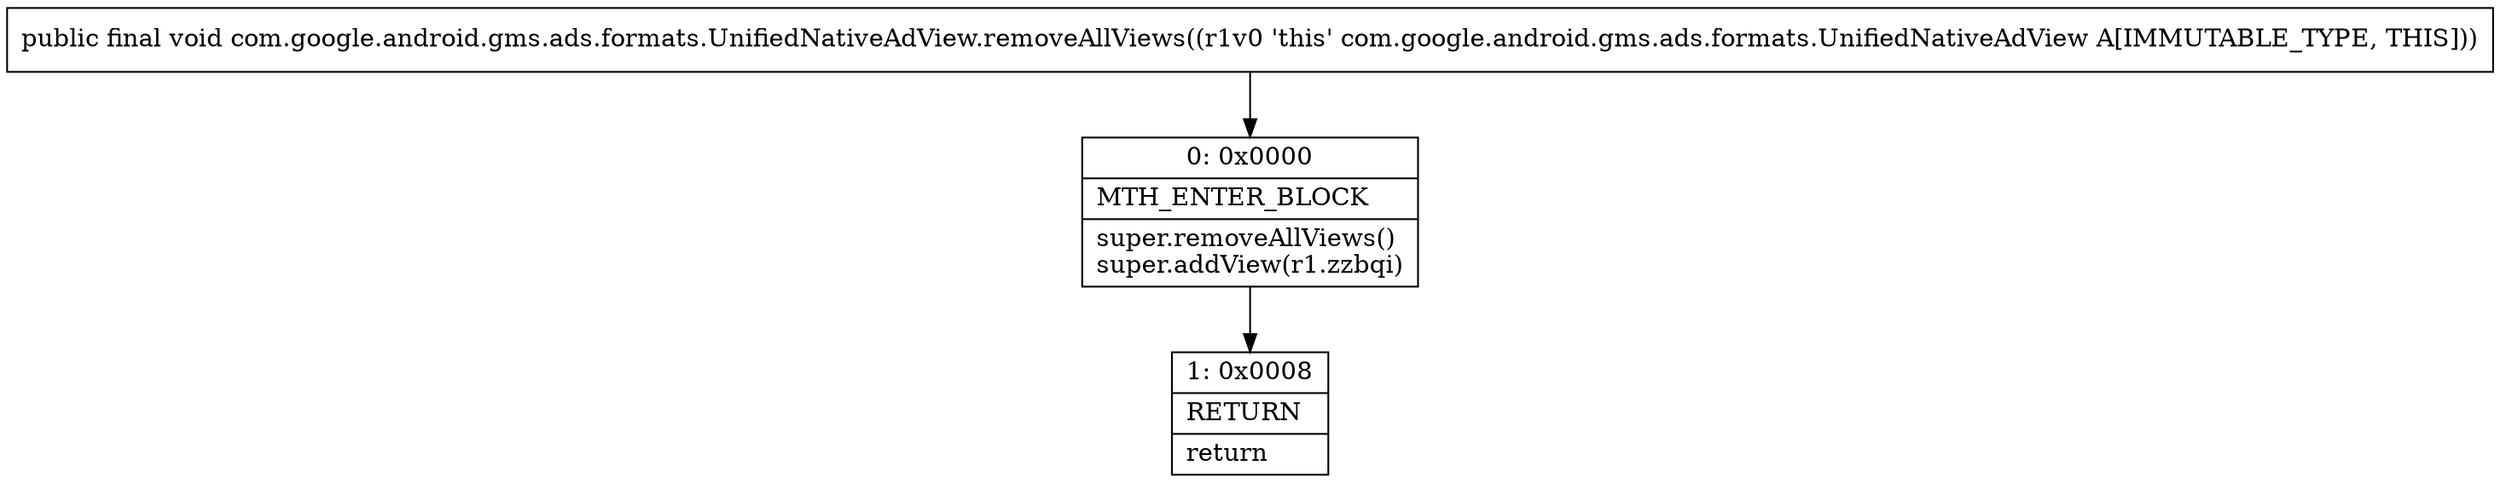 digraph "CFG forcom.google.android.gms.ads.formats.UnifiedNativeAdView.removeAllViews()V" {
Node_0 [shape=record,label="{0\:\ 0x0000|MTH_ENTER_BLOCK\l|super.removeAllViews()\lsuper.addView(r1.zzbqi)\l}"];
Node_1 [shape=record,label="{1\:\ 0x0008|RETURN\l|return\l}"];
MethodNode[shape=record,label="{public final void com.google.android.gms.ads.formats.UnifiedNativeAdView.removeAllViews((r1v0 'this' com.google.android.gms.ads.formats.UnifiedNativeAdView A[IMMUTABLE_TYPE, THIS])) }"];
MethodNode -> Node_0;
Node_0 -> Node_1;
}

